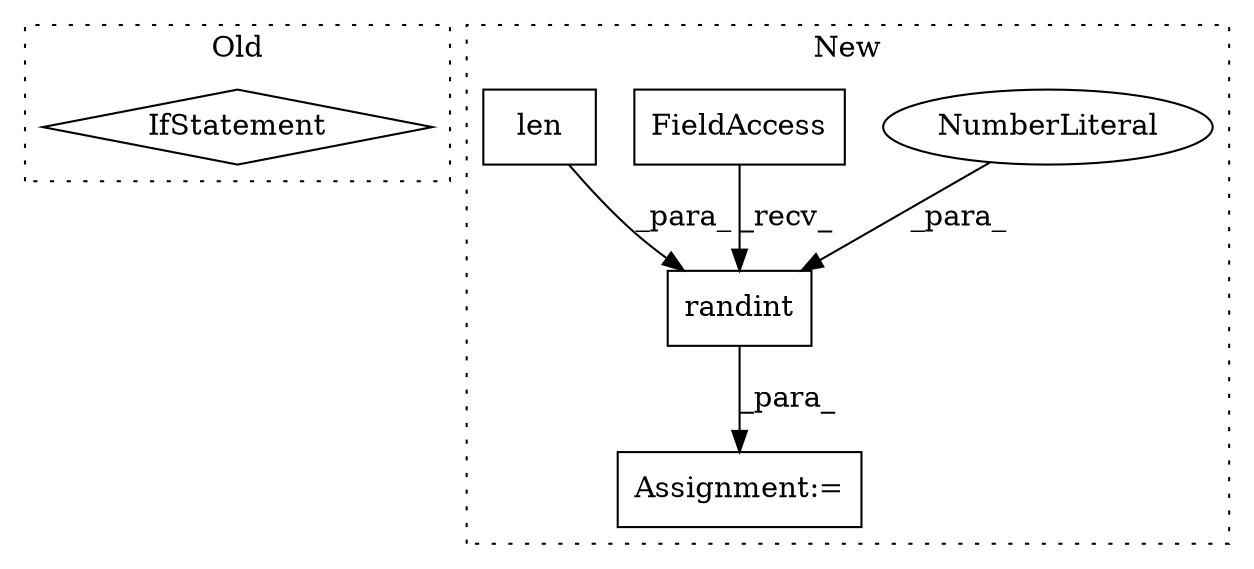 digraph G {
subgraph cluster0 {
1 [label="IfStatement" a="25" s="10171,10197" l="4,2" shape="diamond"];
label = "Old";
style="dotted";
}
subgraph cluster1 {
2 [label="randint" a="32" s="10374,10407" l="8,1" shape="box"];
3 [label="NumberLiteral" a="34" s="10382" l="1" shape="ellipse"];
4 [label="Assignment:=" a="7" s="10360" l="1" shape="box"];
5 [label="FieldAccess" a="22" s="10361" l="12" shape="box"];
6 [label="len" a="32" s="10384,10389" l="4,1" shape="box"];
label = "New";
style="dotted";
}
2 -> 4 [label="_para_"];
3 -> 2 [label="_para_"];
5 -> 2 [label="_recv_"];
6 -> 2 [label="_para_"];
}